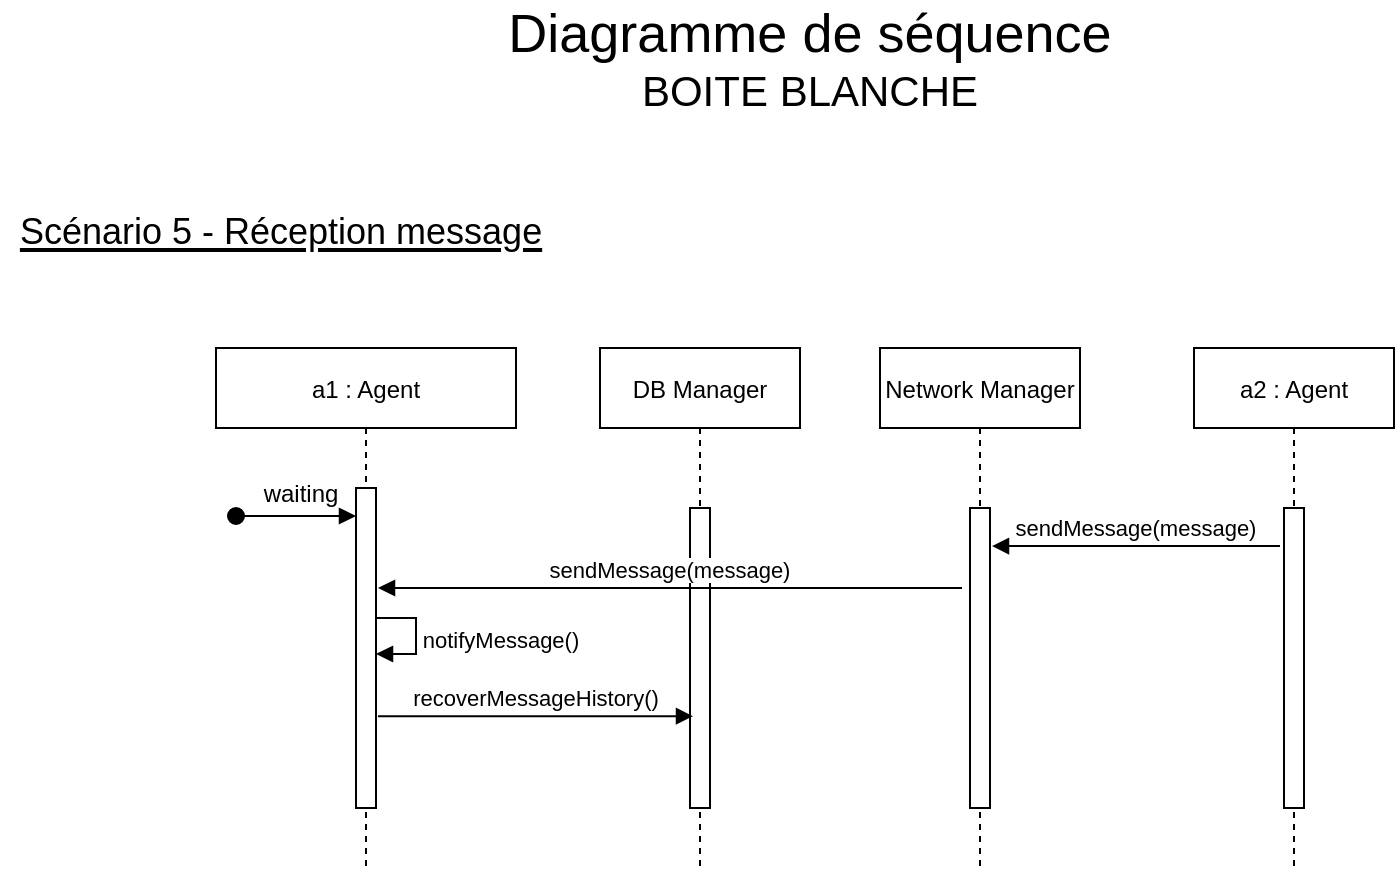 <mxfile version="20.5.3" type="device"><diagram id="kgpKYQtTHZ0yAKxKKP6v" name="Page-1"><mxGraphModel dx="1422" dy="737" grid="1" gridSize="10" guides="1" tooltips="1" connect="1" arrows="1" fold="1" page="1" pageScale="1" pageWidth="850" pageHeight="1100" math="0" shadow="0"><root><mxCell id="0"/><mxCell id="1" parent="0"/><mxCell id="HaM9e0rnfI-MCncXSAgc-14" value="a1 : Agent" style="shape=umlLifeline;perimeter=lifelinePerimeter;container=1;collapsible=0;recursiveResize=0;rounded=0;shadow=0;strokeWidth=1;" vertex="1" parent="1"><mxGeometry x="148" y="240" width="150" height="260" as="geometry"/></mxCell><mxCell id="HaM9e0rnfI-MCncXSAgc-15" value="" style="points=[];perimeter=orthogonalPerimeter;rounded=0;shadow=0;strokeWidth=1;" vertex="1" parent="HaM9e0rnfI-MCncXSAgc-14"><mxGeometry x="70" y="70" width="10" height="160" as="geometry"/></mxCell><mxCell id="HaM9e0rnfI-MCncXSAgc-16" value="" style="verticalAlign=bottom;startArrow=oval;endArrow=block;startSize=8;shadow=0;strokeWidth=1;" edge="1" parent="HaM9e0rnfI-MCncXSAgc-14"><mxGeometry relative="1" as="geometry"><mxPoint x="10" y="84" as="sourcePoint"/><mxPoint x="70" y="84" as="targetPoint"/></mxGeometry></mxCell><mxCell id="HaM9e0rnfI-MCncXSAgc-18" value="notifyMessage()" style="html=1;verticalAlign=bottom;endArrow=block;rounded=0;entryX=1;entryY=0.675;entryDx=0;entryDy=0;entryPerimeter=0;" edge="1" parent="HaM9e0rnfI-MCncXSAgc-14"><mxGeometry x="0.31" y="42" width="80" relative="1" as="geometry"><mxPoint x="80" y="135" as="sourcePoint"/><mxPoint x="80" y="153" as="targetPoint"/><Array as="points"><mxPoint x="100" y="135"/><mxPoint x="100" y="153"/></Array><mxPoint x="42" y="-40" as="offset"/></mxGeometry></mxCell><mxCell id="HaM9e0rnfI-MCncXSAgc-26" value="waiting" style="text;html=1;align=center;verticalAlign=middle;resizable=0;points=[];autosize=1;strokeColor=none;fillColor=none;" vertex="1" parent="HaM9e0rnfI-MCncXSAgc-14"><mxGeometry x="12" y="58" width="60" height="30" as="geometry"/></mxCell><mxCell id="HaM9e0rnfI-MCncXSAgc-19" value="Network Manager" style="shape=umlLifeline;perimeter=lifelinePerimeter;container=1;collapsible=0;recursiveResize=0;rounded=0;shadow=0;strokeWidth=1;" vertex="1" parent="1"><mxGeometry x="480" y="240" width="100" height="260" as="geometry"/></mxCell><mxCell id="HaM9e0rnfI-MCncXSAgc-20" value="" style="points=[];perimeter=orthogonalPerimeter;rounded=0;shadow=0;strokeWidth=1;" vertex="1" parent="HaM9e0rnfI-MCncXSAgc-19"><mxGeometry x="45" y="80" width="10" height="150" as="geometry"/></mxCell><mxCell id="HaM9e0rnfI-MCncXSAgc-21" value="a2 : Agent" style="shape=umlLifeline;perimeter=lifelinePerimeter;container=1;collapsible=0;recursiveResize=0;rounded=0;shadow=0;strokeWidth=1;" vertex="1" parent="1"><mxGeometry x="637" y="240" width="100" height="260" as="geometry"/></mxCell><mxCell id="HaM9e0rnfI-MCncXSAgc-22" value="" style="points=[];perimeter=orthogonalPerimeter;rounded=0;shadow=0;strokeWidth=1;" vertex="1" parent="HaM9e0rnfI-MCncXSAgc-21"><mxGeometry x="45" y="80" width="10" height="150" as="geometry"/></mxCell><mxCell id="HaM9e0rnfI-MCncXSAgc-23" value="&lt;div style=&quot;font-size: 27px;&quot;&gt;&lt;font style=&quot;font-size: 27px;&quot;&gt;&lt;span style=&quot;&quot;&gt;Diagramme de séquence&lt;/span&gt; &lt;br&gt;&lt;/font&gt;&lt;/div&gt;&lt;div style=&quot;&quot;&gt;&lt;span style=&quot;font-size: 21px;&quot;&gt;BOITE BLANCHE&lt;/span&gt;&lt;/div&gt;" style="text;html=1;strokeColor=none;fillColor=none;align=center;verticalAlign=middle;whiteSpace=wrap;rounded=0;" vertex="1" parent="1"><mxGeometry x="215" y="80" width="460" height="30" as="geometry"/></mxCell><mxCell id="HaM9e0rnfI-MCncXSAgc-24" value="&lt;u&gt;&lt;font style=&quot;font-size: 18px;&quot;&gt;Scénario 5 - Réception message&lt;br&gt;&lt;/font&gt;&lt;/u&gt;" style="text;html=1;align=center;verticalAlign=middle;resizable=0;points=[];autosize=1;strokeColor=none;fillColor=none;fontSize=21;" vertex="1" parent="1"><mxGeometry x="40" y="160" width="280" height="40" as="geometry"/></mxCell><mxCell id="HaM9e0rnfI-MCncXSAgc-25" value="sendMessage(message)" style="verticalAlign=bottom;endArrow=block;shadow=0;strokeWidth=1;exitX=-0.2;exitY=0.127;exitDx=0;exitDy=0;exitPerimeter=0;entryX=1.1;entryY=0.127;entryDx=0;entryDy=0;entryPerimeter=0;" edge="1" parent="1" source="HaM9e0rnfI-MCncXSAgc-22" target="HaM9e0rnfI-MCncXSAgc-20"><mxGeometry relative="1" as="geometry"><mxPoint x="488" y="393" as="sourcePoint"/><mxPoint x="568" y="500" as="targetPoint"/></mxGeometry></mxCell><mxCell id="HaM9e0rnfI-MCncXSAgc-28" value="DB Manager" style="shape=umlLifeline;perimeter=lifelinePerimeter;container=1;collapsible=0;recursiveResize=0;rounded=0;shadow=0;strokeWidth=1;" vertex="1" parent="1"><mxGeometry x="340" y="240" width="100" height="260" as="geometry"/></mxCell><mxCell id="HaM9e0rnfI-MCncXSAgc-29" value="" style="points=[];perimeter=orthogonalPerimeter;rounded=0;shadow=0;strokeWidth=1;" vertex="1" parent="HaM9e0rnfI-MCncXSAgc-28"><mxGeometry x="45" y="80" width="10" height="150" as="geometry"/></mxCell><mxCell id="HaM9e0rnfI-MCncXSAgc-30" value="sendMessage(message)" style="verticalAlign=bottom;endArrow=block;shadow=0;strokeWidth=1;entryX=1.1;entryY=0.127;entryDx=0;entryDy=0;entryPerimeter=0;" edge="1" parent="1"><mxGeometry relative="1" as="geometry"><mxPoint x="521" y="360" as="sourcePoint"/><mxPoint x="229" y="360" as="targetPoint"/></mxGeometry></mxCell><mxCell id="HaM9e0rnfI-MCncXSAgc-31" value="recoverMessageHistory()" style="verticalAlign=bottom;endArrow=block;shadow=0;strokeWidth=1;exitX=1.4;exitY=0.638;exitDx=0;exitDy=0;exitPerimeter=0;" edge="1" parent="1"><mxGeometry relative="1" as="geometry"><mxPoint x="229" y="424.08" as="sourcePoint"/><mxPoint x="386.5" y="424.08" as="targetPoint"/></mxGeometry></mxCell></root></mxGraphModel></diagram></mxfile>